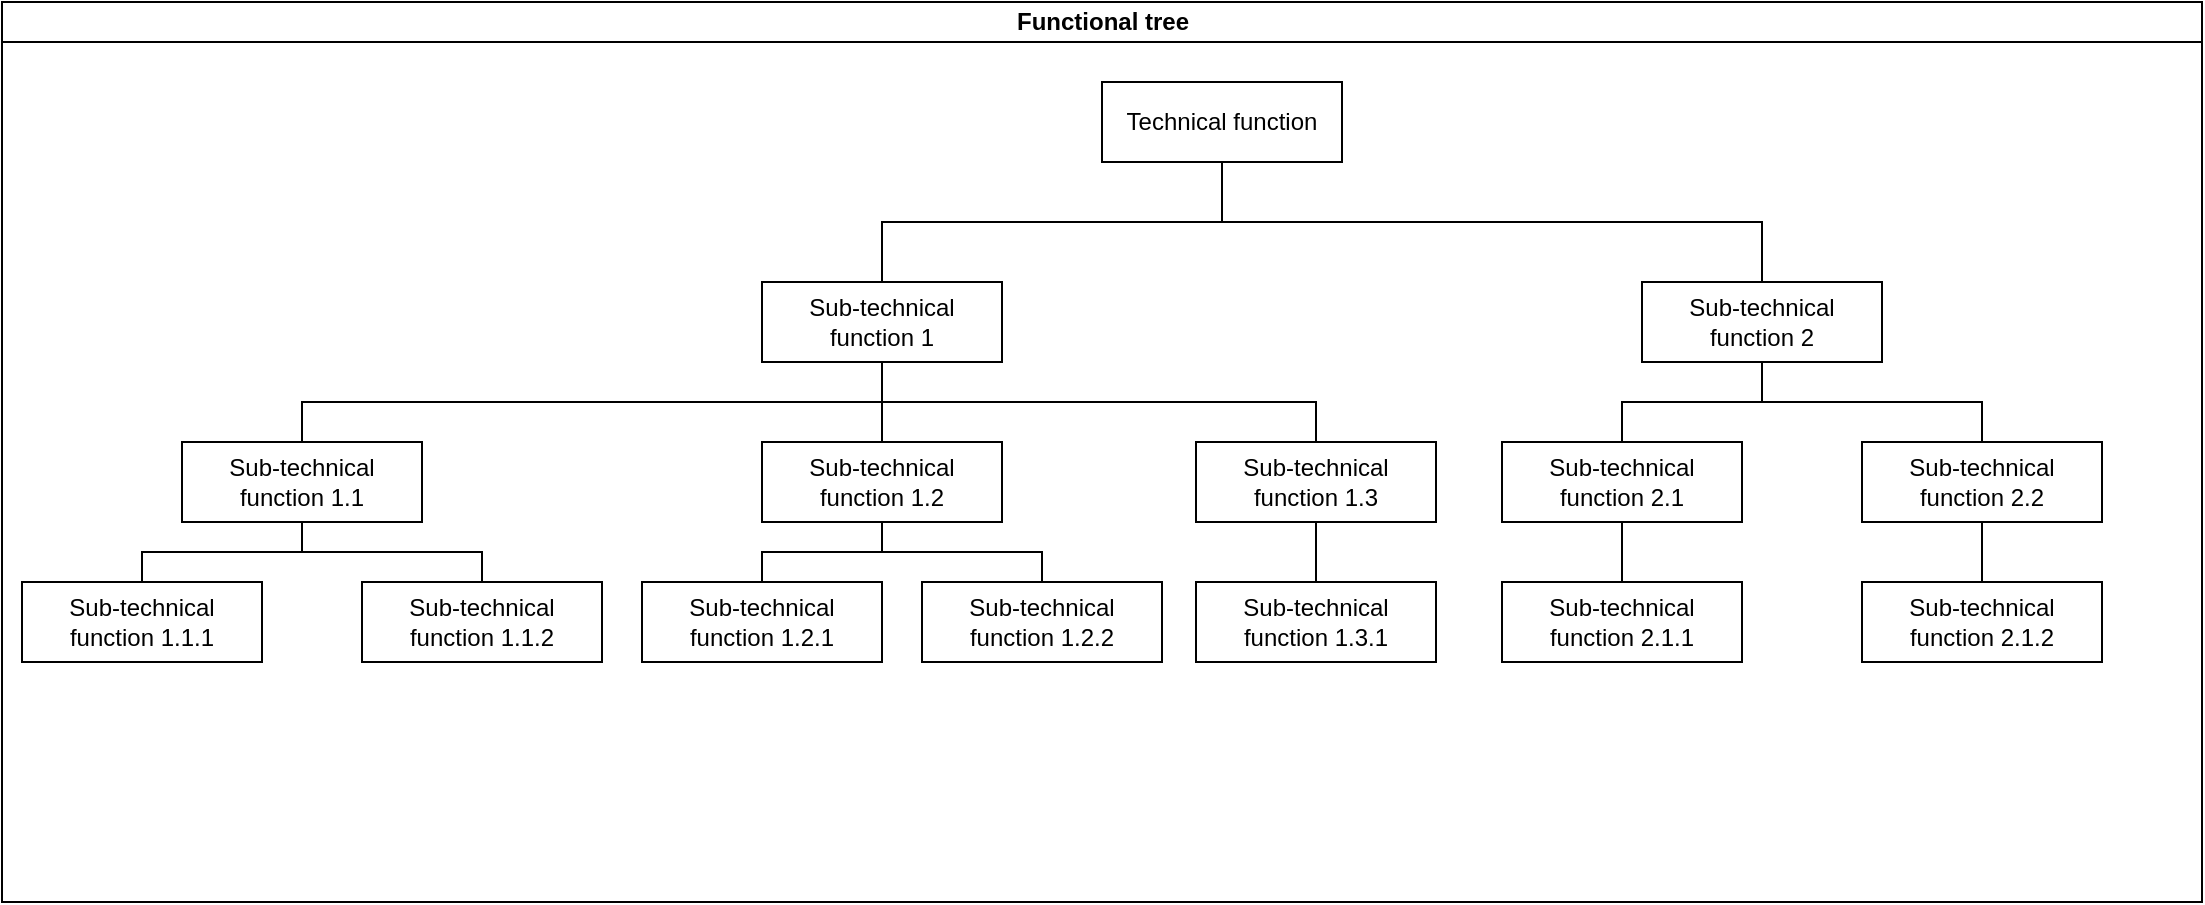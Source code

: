 <mxfile version="14.7.4" type="github">
  <diagram id="tKitslfAB1BgI3c-y9Ij" name="Page-1">
    <mxGraphModel dx="1186" dy="651" grid="1" gridSize="10" guides="1" tooltips="1" connect="1" arrows="1" fold="1" page="1" pageScale="1" pageWidth="827" pageHeight="1169" math="0" shadow="0">
      <root>
        <mxCell id="0" />
        <mxCell id="1" parent="0" />
        <mxCell id="q2nyMCjTT9pvwlic67CU-5" value="Functional tree" style="swimlane;html=1;startSize=20;horizontal=1;containerType=tree;" vertex="1" parent="1">
          <mxGeometry x="470" y="300" width="1100" height="450" as="geometry" />
        </mxCell>
        <mxCell id="q2nyMCjTT9pvwlic67CU-6" value="" style="edgeStyle=elbowEdgeStyle;elbow=vertical;startArrow=none;endArrow=none;rounded=0;" edge="1" parent="q2nyMCjTT9pvwlic67CU-5" source="q2nyMCjTT9pvwlic67CU-7" target="q2nyMCjTT9pvwlic67CU-8">
          <mxGeometry relative="1" as="geometry" />
        </mxCell>
        <mxCell id="q2nyMCjTT9pvwlic67CU-7" value="Technical function" style="whiteSpace=wrap;html=1;treeFolding=1;treeMoving=1;newEdgeStyle={&quot;edgeStyle&quot;:&quot;elbowEdgeStyle&quot;,&quot;startArrow&quot;:&quot;none&quot;,&quot;endArrow&quot;:&quot;none&quot;};" vertex="1" parent="q2nyMCjTT9pvwlic67CU-5">
          <mxGeometry x="550" y="40" width="120" height="40" as="geometry" />
        </mxCell>
        <mxCell id="q2nyMCjTT9pvwlic67CU-8" value="Sub-technical function 1" style="whiteSpace=wrap;html=1;treeFolding=1;treeMoving=1;newEdgeStyle={&quot;edgeStyle&quot;:&quot;elbowEdgeStyle&quot;,&quot;startArrow&quot;:&quot;none&quot;,&quot;endArrow&quot;:&quot;none&quot;};" vertex="1" parent="q2nyMCjTT9pvwlic67CU-5">
          <mxGeometry x="380" y="140" width="120" height="40" as="geometry" />
        </mxCell>
        <mxCell id="q2nyMCjTT9pvwlic67CU-9" value="" style="edgeStyle=elbowEdgeStyle;elbow=vertical;startArrow=none;endArrow=none;rounded=0;" edge="1" parent="q2nyMCjTT9pvwlic67CU-5" source="q2nyMCjTT9pvwlic67CU-7" target="q2nyMCjTT9pvwlic67CU-10">
          <mxGeometry relative="1" as="geometry">
            <mxPoint x="630" y="860" as="sourcePoint" />
          </mxGeometry>
        </mxCell>
        <mxCell id="q2nyMCjTT9pvwlic67CU-10" value="&lt;div&gt;Sub-technical function 2&lt;br&gt;&lt;/div&gt;" style="whiteSpace=wrap;html=1;treeFolding=1;treeMoving=1;newEdgeStyle={&quot;edgeStyle&quot;:&quot;elbowEdgeStyle&quot;,&quot;startArrow&quot;:&quot;none&quot;,&quot;endArrow&quot;:&quot;none&quot;};" vertex="1" parent="q2nyMCjTT9pvwlic67CU-5">
          <mxGeometry x="820" y="140" width="120" height="40" as="geometry" />
        </mxCell>
        <mxCell id="q2nyMCjTT9pvwlic67CU-11" value="" style="edgeStyle=elbowEdgeStyle;elbow=vertical;startArrow=none;endArrow=none;rounded=0;" edge="1" parent="q2nyMCjTT9pvwlic67CU-5" source="q2nyMCjTT9pvwlic67CU-8" target="q2nyMCjTT9pvwlic67CU-12">
          <mxGeometry relative="1" as="geometry">
            <mxPoint x="630" y="860" as="sourcePoint" />
          </mxGeometry>
        </mxCell>
        <mxCell id="q2nyMCjTT9pvwlic67CU-12" value="Sub-technical function 1.2" style="whiteSpace=wrap;html=1;treeFolding=1;treeMoving=1;newEdgeStyle={&quot;edgeStyle&quot;:&quot;elbowEdgeStyle&quot;,&quot;startArrow&quot;:&quot;none&quot;,&quot;endArrow&quot;:&quot;none&quot;};" vertex="1" parent="q2nyMCjTT9pvwlic67CU-5">
          <mxGeometry x="380" y="220" width="120" height="40" as="geometry" />
        </mxCell>
        <mxCell id="q2nyMCjTT9pvwlic67CU-13" value="" style="edgeStyle=elbowEdgeStyle;elbow=vertical;startArrow=none;endArrow=none;rounded=0;" edge="1" parent="q2nyMCjTT9pvwlic67CU-5" source="q2nyMCjTT9pvwlic67CU-8" target="q2nyMCjTT9pvwlic67CU-14">
          <mxGeometry relative="1" as="geometry">
            <mxPoint x="630" y="940" as="sourcePoint" />
          </mxGeometry>
        </mxCell>
        <mxCell id="q2nyMCjTT9pvwlic67CU-14" value="Sub-technical function 1.1" style="whiteSpace=wrap;html=1;treeFolding=1;treeMoving=1;newEdgeStyle={&quot;edgeStyle&quot;:&quot;elbowEdgeStyle&quot;,&quot;startArrow&quot;:&quot;none&quot;,&quot;endArrow&quot;:&quot;none&quot;};" vertex="1" parent="q2nyMCjTT9pvwlic67CU-5">
          <mxGeometry x="90" y="220" width="120" height="40" as="geometry" />
        </mxCell>
        <mxCell id="q2nyMCjTT9pvwlic67CU-15" value="" style="edgeStyle=elbowEdgeStyle;elbow=vertical;startArrow=none;endArrow=none;rounded=0;" edge="1" parent="q2nyMCjTT9pvwlic67CU-5" source="q2nyMCjTT9pvwlic67CU-8" target="q2nyMCjTT9pvwlic67CU-16">
          <mxGeometry relative="1" as="geometry">
            <mxPoint x="630" y="940" as="sourcePoint" />
          </mxGeometry>
        </mxCell>
        <mxCell id="q2nyMCjTT9pvwlic67CU-16" value="Sub-technical function 1.3" style="whiteSpace=wrap;html=1;treeFolding=1;treeMoving=1;newEdgeStyle={&quot;edgeStyle&quot;:&quot;elbowEdgeStyle&quot;,&quot;startArrow&quot;:&quot;none&quot;,&quot;endArrow&quot;:&quot;none&quot;};" vertex="1" parent="q2nyMCjTT9pvwlic67CU-5">
          <mxGeometry x="597" y="220" width="120" height="40" as="geometry" />
        </mxCell>
        <mxCell id="q2nyMCjTT9pvwlic67CU-17" value="" style="edgeStyle=elbowEdgeStyle;elbow=vertical;startArrow=none;endArrow=none;rounded=0;" edge="1" parent="q2nyMCjTT9pvwlic67CU-5" source="q2nyMCjTT9pvwlic67CU-10" target="q2nyMCjTT9pvwlic67CU-18">
          <mxGeometry relative="1" as="geometry">
            <mxPoint x="630" y="860" as="sourcePoint" />
          </mxGeometry>
        </mxCell>
        <mxCell id="q2nyMCjTT9pvwlic67CU-18" value="&lt;div&gt;Sub-technical function 2.1&lt;/div&gt;" style="whiteSpace=wrap;html=1;treeFolding=1;treeMoving=1;newEdgeStyle={&quot;edgeStyle&quot;:&quot;elbowEdgeStyle&quot;,&quot;startArrow&quot;:&quot;none&quot;,&quot;endArrow&quot;:&quot;none&quot;};" vertex="1" parent="q2nyMCjTT9pvwlic67CU-5">
          <mxGeometry x="750" y="220" width="120" height="40" as="geometry" />
        </mxCell>
        <mxCell id="q2nyMCjTT9pvwlic67CU-19" value="" style="edgeStyle=elbowEdgeStyle;elbow=vertical;startArrow=none;endArrow=none;rounded=0;" edge="1" parent="q2nyMCjTT9pvwlic67CU-5" source="q2nyMCjTT9pvwlic67CU-10" target="q2nyMCjTT9pvwlic67CU-20">
          <mxGeometry relative="1" as="geometry">
            <mxPoint x="630" y="860" as="sourcePoint" />
          </mxGeometry>
        </mxCell>
        <mxCell id="q2nyMCjTT9pvwlic67CU-20" value="Sub-technical function 2.2" style="whiteSpace=wrap;html=1;treeFolding=1;treeMoving=1;newEdgeStyle={&quot;edgeStyle&quot;:&quot;elbowEdgeStyle&quot;,&quot;startArrow&quot;:&quot;none&quot;,&quot;endArrow&quot;:&quot;none&quot;};" vertex="1" parent="q2nyMCjTT9pvwlic67CU-5">
          <mxGeometry x="930" y="220" width="120" height="40" as="geometry" />
        </mxCell>
        <mxCell id="q2nyMCjTT9pvwlic67CU-21" value="" style="edgeStyle=elbowEdgeStyle;elbow=vertical;startArrow=none;endArrow=none;rounded=0;" edge="1" parent="q2nyMCjTT9pvwlic67CU-5" source="q2nyMCjTT9pvwlic67CU-14" target="q2nyMCjTT9pvwlic67CU-22">
          <mxGeometry relative="1" as="geometry">
            <mxPoint x="780" y="450" as="sourcePoint" />
          </mxGeometry>
        </mxCell>
        <mxCell id="q2nyMCjTT9pvwlic67CU-22" value="Sub-technical function 1.1.1" style="whiteSpace=wrap;html=1;treeFolding=1;treeMoving=1;newEdgeStyle={&quot;edgeStyle&quot;:&quot;elbowEdgeStyle&quot;,&quot;startArrow&quot;:&quot;none&quot;,&quot;endArrow&quot;:&quot;none&quot;};" vertex="1" parent="q2nyMCjTT9pvwlic67CU-5">
          <mxGeometry x="10" y="290" width="120" height="40" as="geometry" />
        </mxCell>
        <mxCell id="q2nyMCjTT9pvwlic67CU-23" value="" style="edgeStyle=elbowEdgeStyle;elbow=vertical;startArrow=none;endArrow=none;rounded=0;" edge="1" parent="q2nyMCjTT9pvwlic67CU-5" source="q2nyMCjTT9pvwlic67CU-14" target="q2nyMCjTT9pvwlic67CU-24">
          <mxGeometry relative="1" as="geometry">
            <mxPoint x="780" y="450" as="sourcePoint" />
          </mxGeometry>
        </mxCell>
        <mxCell id="q2nyMCjTT9pvwlic67CU-24" value="Sub-technical function 1.1.2" style="whiteSpace=wrap;html=1;treeFolding=1;treeMoving=1;newEdgeStyle={&quot;edgeStyle&quot;:&quot;elbowEdgeStyle&quot;,&quot;startArrow&quot;:&quot;none&quot;,&quot;endArrow&quot;:&quot;none&quot;};" vertex="1" parent="q2nyMCjTT9pvwlic67CU-5">
          <mxGeometry x="180" y="290" width="120" height="40" as="geometry" />
        </mxCell>
        <mxCell id="q2nyMCjTT9pvwlic67CU-25" value="" style="edgeStyle=elbowEdgeStyle;elbow=vertical;startArrow=none;endArrow=none;rounded=0;" edge="1" parent="q2nyMCjTT9pvwlic67CU-5" source="q2nyMCjTT9pvwlic67CU-12" target="q2nyMCjTT9pvwlic67CU-26">
          <mxGeometry relative="1" as="geometry">
            <mxPoint x="780" y="450" as="sourcePoint" />
          </mxGeometry>
        </mxCell>
        <mxCell id="q2nyMCjTT9pvwlic67CU-26" value="Sub-technical function 1.2.1" style="whiteSpace=wrap;html=1;treeFolding=1;treeMoving=1;newEdgeStyle={&quot;edgeStyle&quot;:&quot;elbowEdgeStyle&quot;,&quot;startArrow&quot;:&quot;none&quot;,&quot;endArrow&quot;:&quot;none&quot;};" vertex="1" parent="q2nyMCjTT9pvwlic67CU-5">
          <mxGeometry x="320" y="290" width="120" height="40" as="geometry" />
        </mxCell>
        <mxCell id="q2nyMCjTT9pvwlic67CU-27" value="" style="edgeStyle=elbowEdgeStyle;elbow=vertical;startArrow=none;endArrow=none;rounded=0;" edge="1" parent="q2nyMCjTT9pvwlic67CU-5" source="q2nyMCjTT9pvwlic67CU-12" target="q2nyMCjTT9pvwlic67CU-28">
          <mxGeometry relative="1" as="geometry">
            <mxPoint x="780" y="450" as="sourcePoint" />
          </mxGeometry>
        </mxCell>
        <mxCell id="q2nyMCjTT9pvwlic67CU-28" value="Sub-technical function 1.2.2" style="whiteSpace=wrap;html=1;treeFolding=1;treeMoving=1;newEdgeStyle={&quot;edgeStyle&quot;:&quot;elbowEdgeStyle&quot;,&quot;startArrow&quot;:&quot;none&quot;,&quot;endArrow&quot;:&quot;none&quot;};" vertex="1" parent="q2nyMCjTT9pvwlic67CU-5">
          <mxGeometry x="460" y="290" width="120" height="40" as="geometry" />
        </mxCell>
        <mxCell id="q2nyMCjTT9pvwlic67CU-29" value="" style="edgeStyle=elbowEdgeStyle;elbow=vertical;startArrow=none;endArrow=none;rounded=0;" edge="1" parent="q2nyMCjTT9pvwlic67CU-5" source="q2nyMCjTT9pvwlic67CU-16" target="q2nyMCjTT9pvwlic67CU-30">
          <mxGeometry relative="1" as="geometry">
            <mxPoint x="780" y="450" as="sourcePoint" />
          </mxGeometry>
        </mxCell>
        <mxCell id="q2nyMCjTT9pvwlic67CU-30" value="Sub-technical function 1.3.1" style="whiteSpace=wrap;html=1;treeFolding=1;treeMoving=1;newEdgeStyle={&quot;edgeStyle&quot;:&quot;elbowEdgeStyle&quot;,&quot;startArrow&quot;:&quot;none&quot;,&quot;endArrow&quot;:&quot;none&quot;};" vertex="1" parent="q2nyMCjTT9pvwlic67CU-5">
          <mxGeometry x="597" y="290" width="120" height="40" as="geometry" />
        </mxCell>
        <mxCell id="q2nyMCjTT9pvwlic67CU-31" value="" style="edgeStyle=elbowEdgeStyle;elbow=vertical;startArrow=none;endArrow=none;rounded=0;" edge="1" parent="q2nyMCjTT9pvwlic67CU-5" source="q2nyMCjTT9pvwlic67CU-18" target="q2nyMCjTT9pvwlic67CU-32">
          <mxGeometry relative="1" as="geometry">
            <mxPoint x="1140" y="450" as="sourcePoint" />
          </mxGeometry>
        </mxCell>
        <mxCell id="q2nyMCjTT9pvwlic67CU-32" value="&lt;div&gt;Sub-technical function 2.1.1&lt;/div&gt;" style="whiteSpace=wrap;html=1;treeFolding=1;treeMoving=1;newEdgeStyle={&quot;edgeStyle&quot;:&quot;elbowEdgeStyle&quot;,&quot;startArrow&quot;:&quot;none&quot;,&quot;endArrow&quot;:&quot;none&quot;};" vertex="1" parent="q2nyMCjTT9pvwlic67CU-5">
          <mxGeometry x="750" y="290" width="120" height="40" as="geometry" />
        </mxCell>
        <mxCell id="q2nyMCjTT9pvwlic67CU-33" value="" style="edgeStyle=elbowEdgeStyle;elbow=vertical;startArrow=none;endArrow=none;rounded=0;" edge="1" parent="q2nyMCjTT9pvwlic67CU-5" source="q2nyMCjTT9pvwlic67CU-20" target="q2nyMCjTT9pvwlic67CU-34">
          <mxGeometry relative="1" as="geometry">
            <mxPoint x="1140" y="430" as="sourcePoint" />
          </mxGeometry>
        </mxCell>
        <mxCell id="q2nyMCjTT9pvwlic67CU-34" value="&lt;div&gt;Sub-technical function 2.1.2&lt;/div&gt;" style="whiteSpace=wrap;html=1;treeFolding=1;treeMoving=1;newEdgeStyle={&quot;edgeStyle&quot;:&quot;elbowEdgeStyle&quot;,&quot;startArrow&quot;:&quot;none&quot;,&quot;endArrow&quot;:&quot;none&quot;};" vertex="1" parent="q2nyMCjTT9pvwlic67CU-5">
          <mxGeometry x="930" y="290" width="120" height="40" as="geometry" />
        </mxCell>
      </root>
    </mxGraphModel>
  </diagram>
</mxfile>
